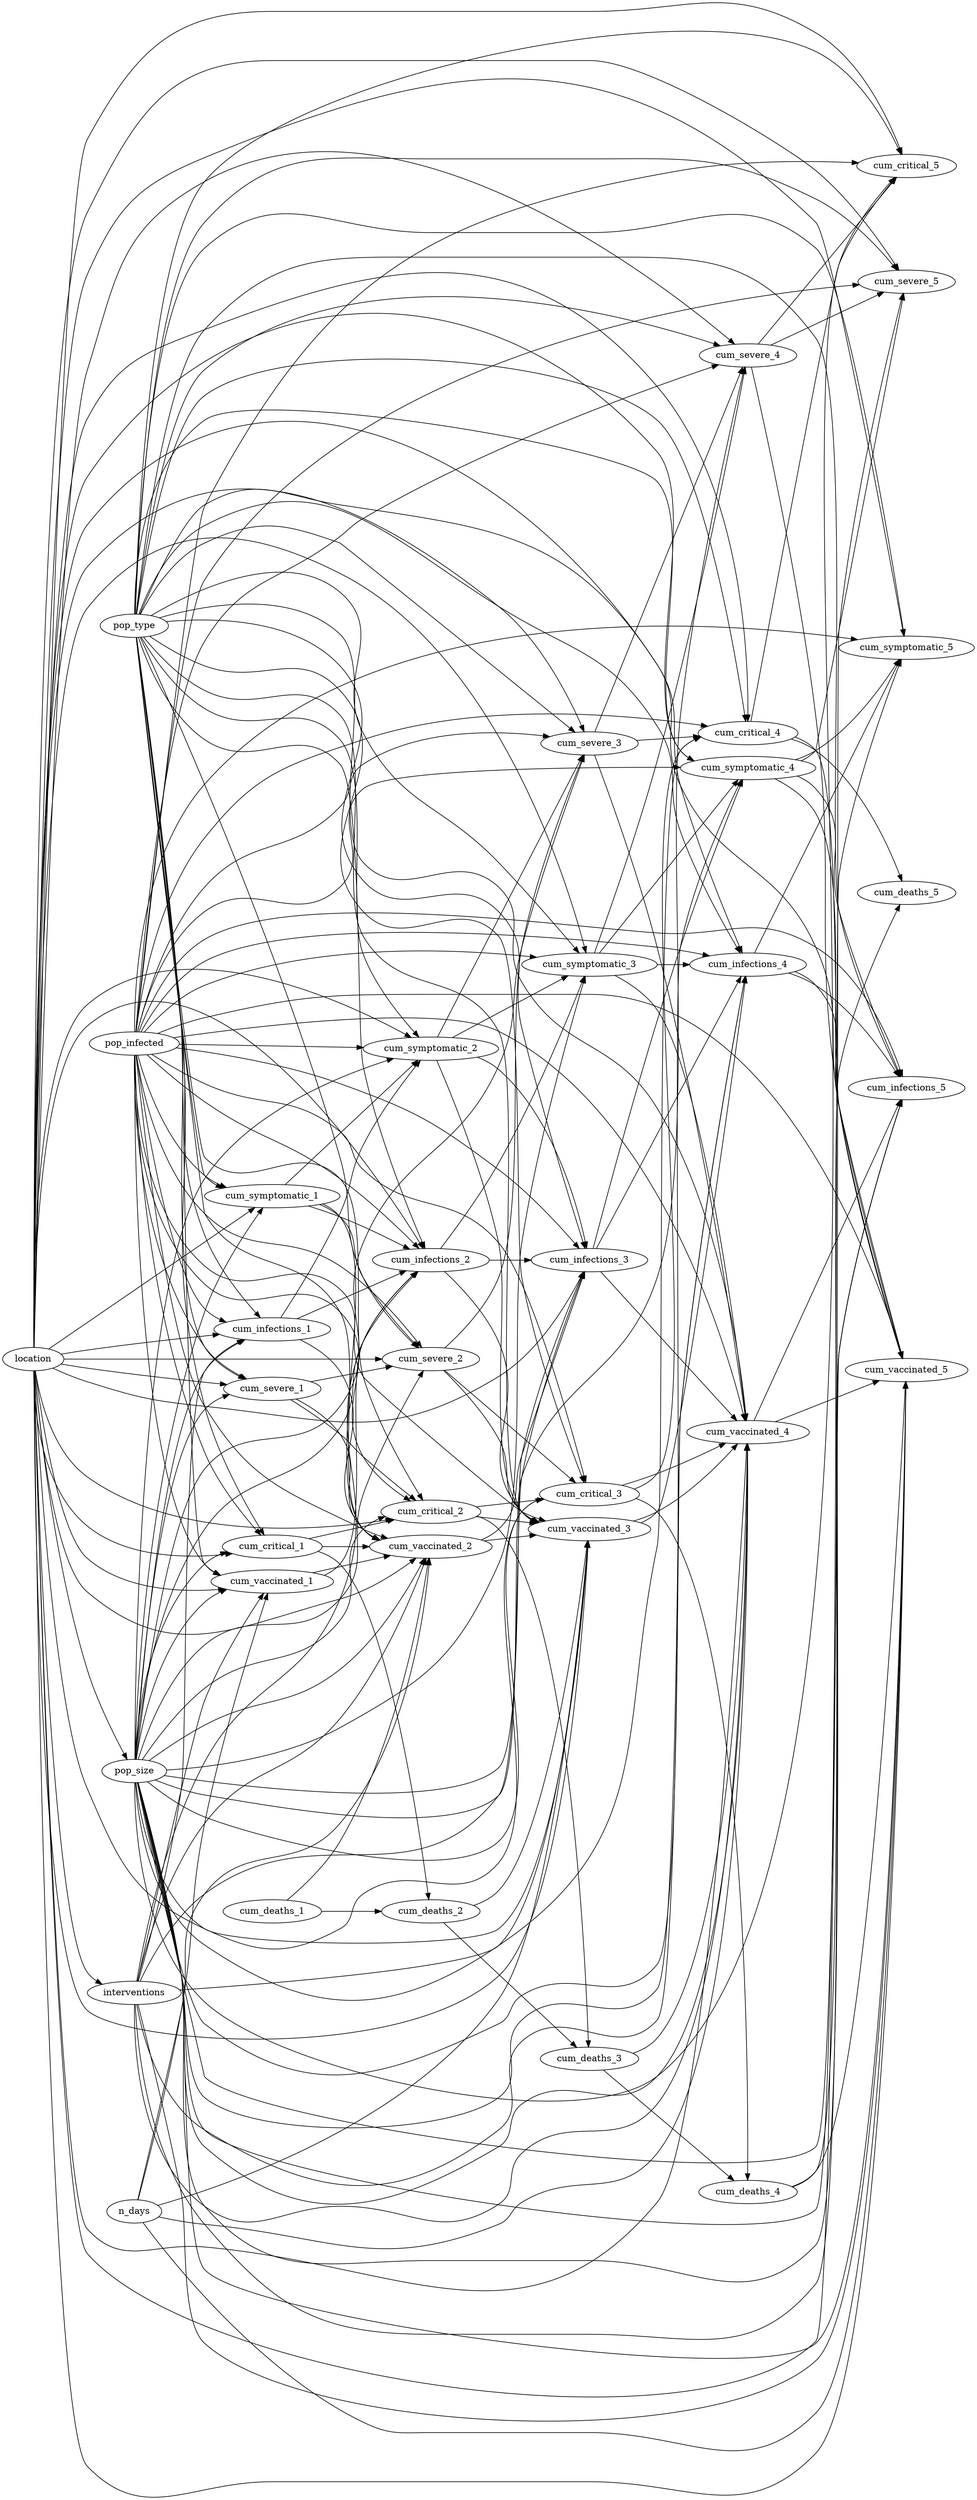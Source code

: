 digraph "" {
	graph [newrank=True,
		rankdir=LR
	];
	{
		graph [graph_name=cluster_inputs,
			label=inputs
		];
		n_days;
		pop_type;
		pop_size;
		pop_infected;
		location;
		interventions;
	}
	{
		graph [graph_name=cluster_1,
			label=<t<sub>0</sub>>
		];
		cum_vaccinated_1;
		cum_infections_1;
		cum_symptomatic_1;
		cum_severe_1;
		cum_critical_1;
		cum_deaths_1;
	}
	{
		graph [graph_name=cluster_2,
			label=<t<sub>2</sub>>
		];
		cum_infections_2;
		cum_symptomatic_2;
		cum_vaccinated_2;
		cum_severe_2;
		cum_critical_2;
		cum_deaths_2;
	}
	{
		graph [graph_name=cluster_3,
			label=<t<sub>3</sub>>
		];
		cum_infections_3;
		cum_symptomatic_3;
		cum_vaccinated_3;
		cum_severe_3;
		cum_critical_3;
		cum_deaths_3;
	}
	{
		graph [graph_name=cluster_4,
			label=<t<sub>4</sub>>
		];
		cum_infections_4;
		cum_symptomatic_4;
		cum_vaccinated_4;
		cum_severe_4;
		cum_critical_4;
		cum_deaths_4;
	}
	{
		graph [graph_name=cluster_5,
			label=<t<sub>5</sub>>
		];
		cum_infections_5;
		cum_symptomatic_5;
		cum_vaccinated_5;
		cum_severe_5;
		cum_critical_5;
		cum_deaths_5;
	}
	n_days -> cum_vaccinated_1;
	n_days -> cum_vaccinated_2;
	n_days -> cum_vaccinated_3;
	n_days -> cum_vaccinated_4;
	n_days -> cum_vaccinated_5;
	cum_vaccinated_1 -> cum_infections_2;
	cum_vaccinated_1 -> cum_vaccinated_2;
	pop_type -> cum_vaccinated_1;
	pop_type -> cum_infections_1;
	pop_type -> cum_symptomatic_1;
	pop_type -> cum_severe_1;
	pop_type -> cum_critical_1;
	pop_type -> cum_infections_2;
	pop_type -> cum_symptomatic_2;
	pop_type -> cum_vaccinated_2;
	pop_type -> cum_severe_2;
	pop_type -> cum_critical_2;
	pop_type -> cum_infections_3;
	pop_type -> cum_symptomatic_3;
	pop_type -> cum_vaccinated_3;
	pop_type -> cum_severe_3;
	pop_type -> cum_critical_3;
	pop_type -> cum_infections_4;
	pop_type -> cum_symptomatic_4;
	pop_type -> cum_vaccinated_4;
	pop_type -> cum_severe_4;
	pop_type -> cum_critical_4;
	pop_type -> cum_infections_5;
	pop_type -> cum_symptomatic_5;
	pop_type -> cum_vaccinated_5;
	pop_type -> cum_severe_5;
	pop_type -> cum_critical_5;
	cum_infections_1 -> cum_infections_2;
	cum_infections_1 -> cum_symptomatic_2;
	cum_infections_1 -> cum_vaccinated_2;
	cum_symptomatic_1 -> cum_infections_2;
	cum_symptomatic_1 -> cum_symptomatic_2;
	cum_symptomatic_1 -> cum_vaccinated_2;
	cum_symptomatic_1 -> cum_severe_2;
	cum_severe_1 -> cum_vaccinated_2;
	cum_severe_1 -> cum_severe_2;
	cum_severe_1 -> cum_critical_2;
	cum_critical_1 -> cum_vaccinated_2;
	cum_critical_1 -> cum_critical_2;
	cum_critical_1 -> cum_deaths_2;
	pop_size -> cum_vaccinated_1;
	pop_size -> cum_infections_1;
	pop_size -> cum_symptomatic_1;
	pop_size -> cum_severe_1;
	pop_size -> cum_critical_1;
	pop_size -> cum_infections_2;
	pop_size -> cum_symptomatic_2;
	pop_size -> cum_vaccinated_2;
	pop_size -> cum_severe_2;
	pop_size -> cum_critical_2;
	pop_size -> cum_infections_3;
	pop_size -> cum_symptomatic_3;
	pop_size -> cum_vaccinated_3;
	pop_size -> cum_severe_3;
	pop_size -> cum_critical_3;
	pop_size -> cum_infections_4;
	pop_size -> cum_symptomatic_4;
	pop_size -> cum_vaccinated_4;
	pop_size -> cum_severe_4;
	pop_size -> cum_critical_4;
	pop_size -> cum_infections_5;
	pop_size -> cum_symptomatic_5;
	pop_size -> cum_vaccinated_5;
	pop_size -> cum_severe_5;
	pop_size -> cum_critical_5;
	pop_infected -> cum_vaccinated_1;
	pop_infected -> cum_infections_1;
	pop_infected -> cum_symptomatic_1;
	pop_infected -> cum_severe_1;
	pop_infected -> cum_critical_1;
	pop_infected -> cum_infections_2;
	pop_infected -> cum_symptomatic_2;
	pop_infected -> cum_vaccinated_2;
	pop_infected -> cum_severe_2;
	pop_infected -> cum_critical_2;
	pop_infected -> cum_infections_3;
	pop_infected -> cum_symptomatic_3;
	pop_infected -> cum_vaccinated_3;
	pop_infected -> cum_severe_3;
	pop_infected -> cum_critical_3;
	pop_infected -> cum_infections_4;
	pop_infected -> cum_symptomatic_4;
	pop_infected -> cum_vaccinated_4;
	pop_infected -> cum_severe_4;
	pop_infected -> cum_critical_4;
	pop_infected -> cum_infections_5;
	pop_infected -> cum_symptomatic_5;
	pop_infected -> cum_vaccinated_5;
	pop_infected -> cum_severe_5;
	pop_infected -> cum_critical_5;
	location -> cum_vaccinated_1;
	location -> cum_infections_1;
	location -> cum_symptomatic_1;
	location -> cum_severe_1;
	location -> cum_critical_1;
	location -> pop_size;
	location -> interventions;
	location -> cum_infections_2;
	location -> cum_symptomatic_2;
	location -> cum_vaccinated_2;
	location -> cum_severe_2;
	location -> cum_critical_2;
	location -> cum_infections_3;
	location -> cum_symptomatic_3;
	location -> cum_vaccinated_3;
	location -> cum_severe_3;
	location -> cum_critical_3;
	location -> cum_infections_4;
	location -> cum_symptomatic_4;
	location -> cum_vaccinated_4;
	location -> cum_severe_4;
	location -> cum_critical_4;
	location -> cum_infections_5;
	location -> cum_symptomatic_5;
	location -> cum_vaccinated_5;
	location -> cum_severe_5;
	location -> cum_critical_5;
	interventions -> cum_vaccinated_1;
	interventions -> cum_infections_1;
	interventions -> cum_infections_2;
	interventions -> cum_vaccinated_2;
	interventions -> cum_infections_3;
	interventions -> cum_vaccinated_3;
	interventions -> cum_infections_4;
	interventions -> cum_vaccinated_4;
	interventions -> cum_infections_5;
	interventions -> cum_vaccinated_5;
	cum_deaths_1 -> cum_vaccinated_2;
	cum_deaths_1 -> cum_deaths_2;
	cum_infections_2 -> cum_infections_3;
	cum_infections_2 -> cum_symptomatic_3;
	cum_infections_2 -> cum_vaccinated_3;
	cum_symptomatic_2 -> cum_infections_3;
	cum_symptomatic_2 -> cum_symptomatic_3;
	cum_symptomatic_2 -> cum_vaccinated_3;
	cum_symptomatic_2 -> cum_severe_3;
	cum_vaccinated_2 -> cum_infections_3;
	cum_vaccinated_2 -> cum_vaccinated_3;
	cum_severe_2 -> cum_vaccinated_3;
	cum_severe_2 -> cum_severe_3;
	cum_severe_2 -> cum_critical_3;
	cum_critical_2 -> cum_vaccinated_3;
	cum_critical_2 -> cum_critical_3;
	cum_critical_2 -> cum_deaths_3;
	cum_deaths_2 -> cum_vaccinated_3;
	cum_deaths_2 -> cum_deaths_3;
	cum_infections_3 -> cum_infections_4;
	cum_infections_3 -> cum_symptomatic_4;
	cum_infections_3 -> cum_vaccinated_4;
	cum_symptomatic_3 -> cum_infections_4;
	cum_symptomatic_3 -> cum_symptomatic_4;
	cum_symptomatic_3 -> cum_vaccinated_4;
	cum_symptomatic_3 -> cum_severe_4;
	cum_vaccinated_3 -> cum_infections_4;
	cum_vaccinated_3 -> cum_vaccinated_4;
	cum_severe_3 -> cum_vaccinated_4;
	cum_severe_3 -> cum_severe_4;
	cum_severe_3 -> cum_critical_4;
	cum_critical_3 -> cum_vaccinated_4;
	cum_critical_3 -> cum_critical_4;
	cum_critical_3 -> cum_deaths_4;
	cum_deaths_3 -> cum_vaccinated_4;
	cum_deaths_3 -> cum_deaths_4;
	cum_infections_4 -> cum_infections_5;
	cum_infections_4 -> cum_symptomatic_5;
	cum_infections_4 -> cum_vaccinated_5;
	cum_symptomatic_4 -> cum_infections_5;
	cum_symptomatic_4 -> cum_symptomatic_5;
	cum_symptomatic_4 -> cum_vaccinated_5;
	cum_symptomatic_4 -> cum_severe_5;
	cum_vaccinated_4 -> cum_infections_5;
	cum_vaccinated_4 -> cum_vaccinated_5;
	cum_severe_4 -> cum_vaccinated_5;
	cum_severe_4 -> cum_severe_5;
	cum_severe_4 -> cum_critical_5;
	cum_critical_4 -> cum_vaccinated_5;
	cum_critical_4 -> cum_critical_5;
	cum_critical_4 -> cum_deaths_5;
	cum_deaths_4 -> cum_vaccinated_5;
	cum_deaths_4 -> cum_deaths_5;
}
